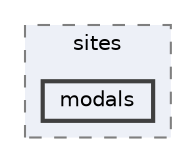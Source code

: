 digraph "resources/views/backend/site_super_admin/global/sites/modals"
{
 // LATEX_PDF_SIZE
  bgcolor="transparent";
  edge [fontname=Helvetica,fontsize=10,labelfontname=Helvetica,labelfontsize=10];
  node [fontname=Helvetica,fontsize=10,shape=box,height=0.2,width=0.4];
  compound=true
  subgraph clusterdir_b86fb8b61bc39aa723f5cafdbccc2659 {
    graph [ bgcolor="#edf0f7", pencolor="grey50", label="sites", fontname=Helvetica,fontsize=10 style="filled,dashed", URL="dir_b86fb8b61bc39aa723f5cafdbccc2659.html",tooltip=""]
  dir_5ae7210816530d375dd8d4854230794f [label="modals", fillcolor="#edf0f7", color="grey25", style="filled,bold", URL="dir_5ae7210816530d375dd8d4854230794f.html",tooltip=""];
  }
}
